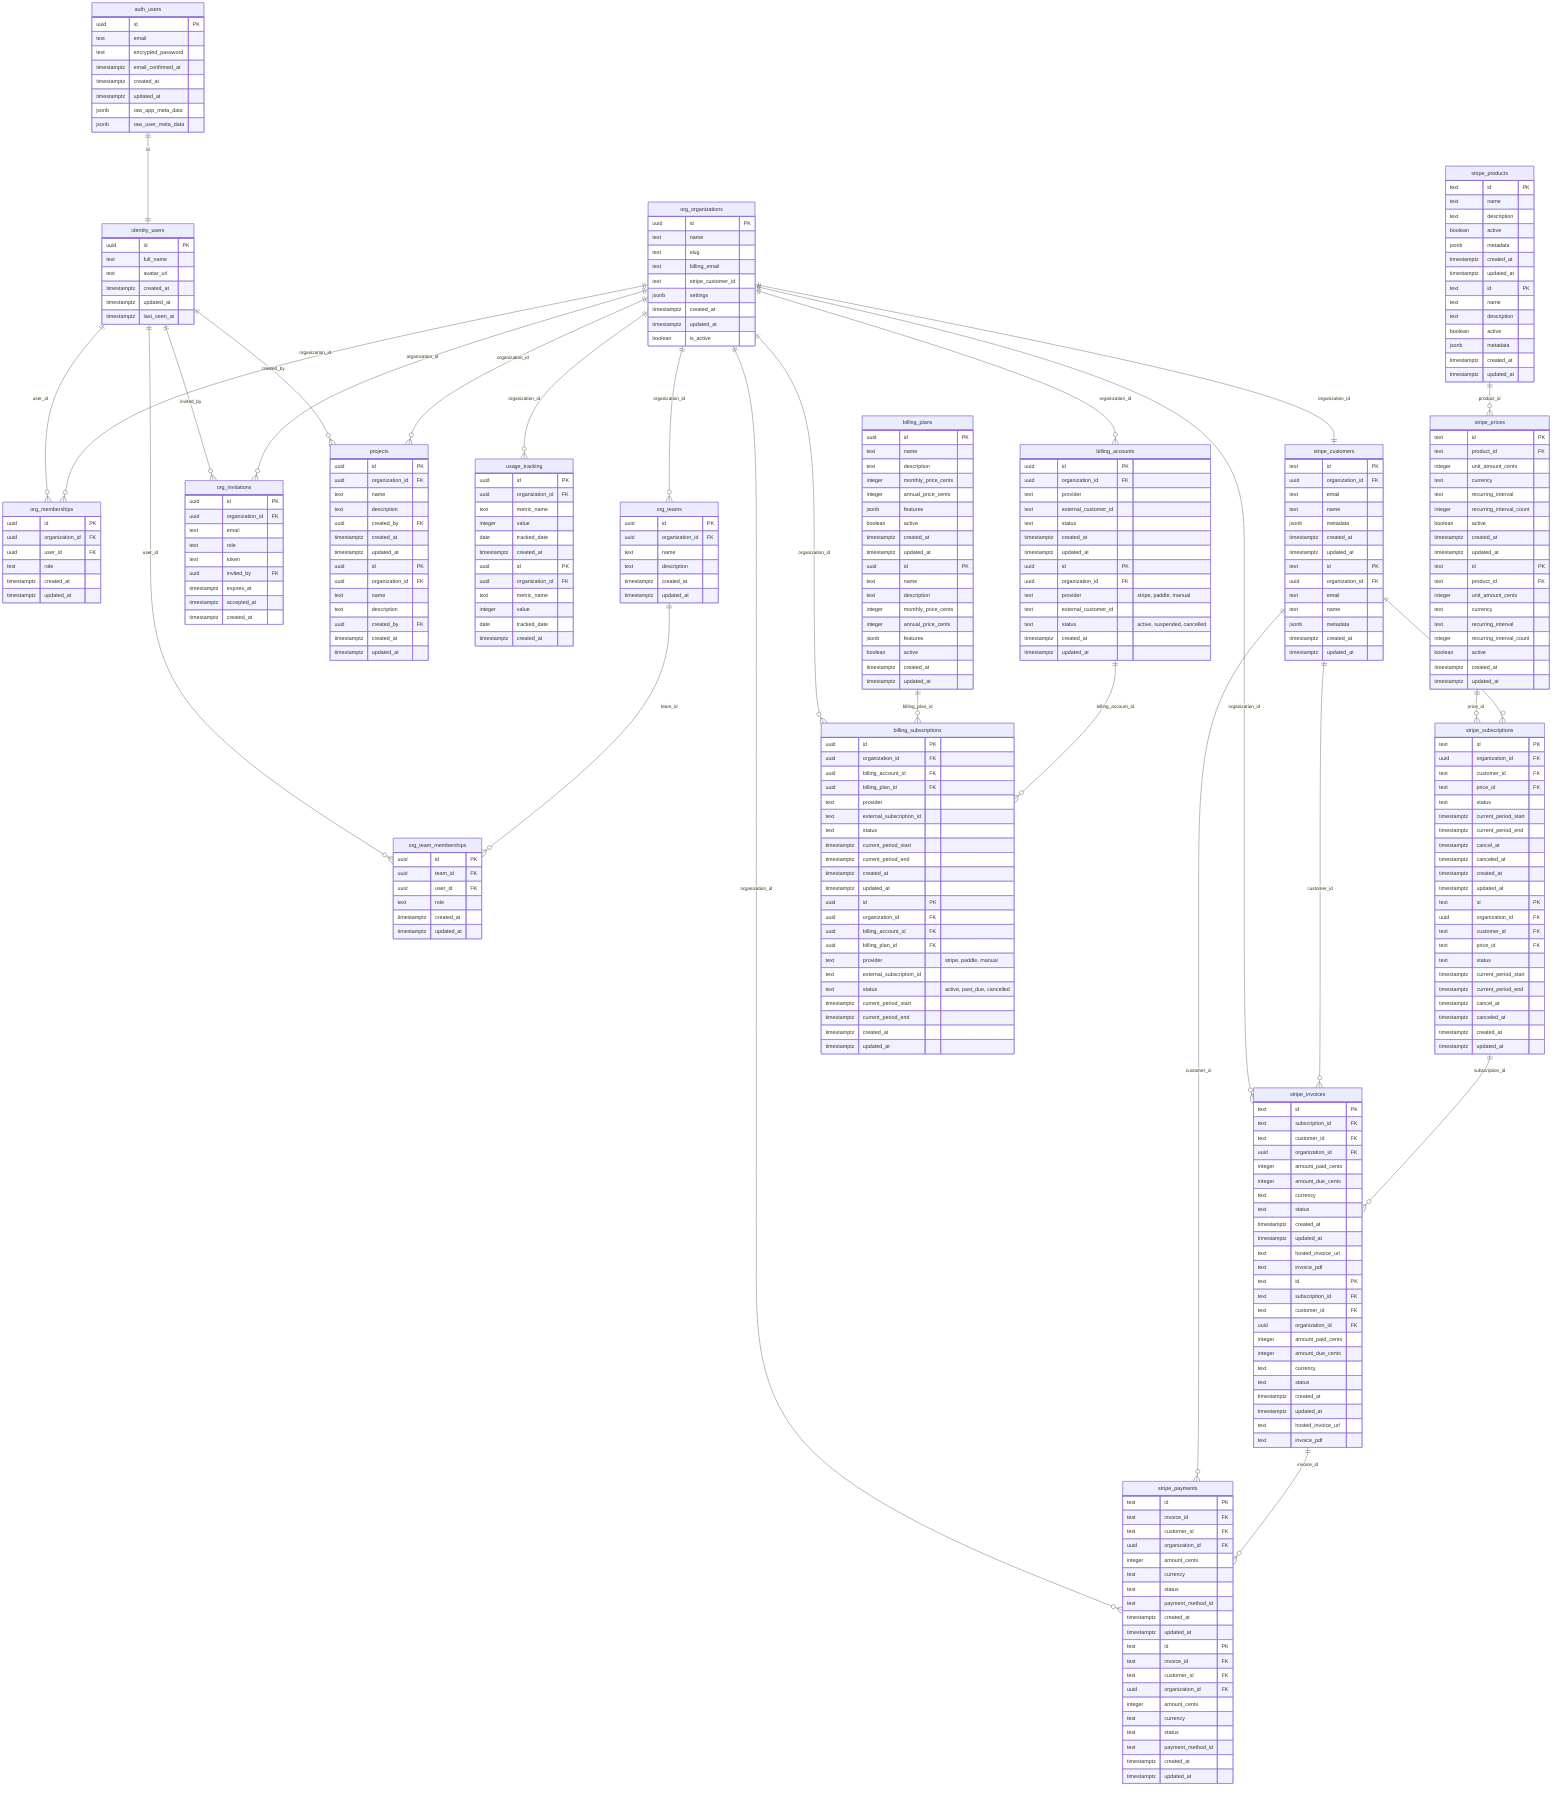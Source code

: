 erDiagram
    %% Supabase Auth Schema (managed by Supabase)
    auth_users {
        uuid id PK
        text email
        text encrypted_password
        timestamptz email_confirmed_at
        timestamptz created_at
        timestamptz updated_at
        jsonb raw_app_meta_data
        jsonb raw_user_meta_data
    }

    %% Identity Schema (your user management)
    identity_users {
        uuid id PK
        text full_name
        text avatar_url
        timestamptz created_at
        timestamptz updated_at
        timestamptz last_seen_at
    }

    %% Organization Schema
    org_organizations {
        uuid id PK
        text name
        text slug
        text billing_email
        text stripe_customer_id
        jsonb settings
        timestamptz created_at
        timestamptz updated_at
        boolean is_active
    }

    org_memberships {
        uuid id PK
        uuid organization_id FK
        uuid user_id FK
        text role
        timestamptz created_at
        timestamptz updated_at
    }

    org_teams {
        uuid id PK
        uuid organization_id FK
        text name
        text description
        timestamptz created_at
        timestamptz updated_at
    }

    org_team_memberships {
        uuid id PK
        uuid team_id FK
        uuid user_id FK
        text role
        timestamptz created_at
        timestamptz updated_at
    }

    org_invitations {
        uuid id PK
        uuid organization_id FK
        text email
        text role
        text token
        uuid invited_by FK
        timestamptz expires_at
        timestamptz accepted_at
        timestamptz created_at
    }

    %% Core Application Schema
    projects {
        uuid id PK
        uuid organization_id FK
        text name
        text description
        uuid created_by FK
        timestamptz created_at
        timestamptz updated_at
    }

    usage_tracking {
        uuid id PK
        uuid organization_id FK
        text metric_name
        integer value
        date tracked_date
        timestamptz created_at
    }

    %% Stripe Sync Tables
    stripe_customers {
        text id PK
        uuid organization_id FK
        text email
        text name
        jsonb metadata
        timestamptz created_at
        timestamptz updated_at
    }

    stripe_products {
        text id PK
        text name
        text description
        boolean active
        jsonb metadata
        timestamptz created_at
        timestamptz updated_at
    }

    stripe_prices {
        text id PK
        text product_id FK
        integer unit_amount_cents
        text currency
        text recurring_interval
        integer recurring_interval_count
        boolean active
        timestamptz created_at
        timestamptz updated_at
    }

    stripe_subscriptions {
        text id PK
        uuid organization_id FK
        text customer_id FK
        text price_id FK
        text status
        timestamptz current_period_start
        timestamptz current_period_end
        timestamptz cancel_at
        timestamptz canceled_at
        timestamptz created_at
        timestamptz updated_at
    }

    stripe_invoices {
        text id PK
        text subscription_id FK
        text customer_id FK
        uuid organization_id FK
        integer amount_paid_cents
        integer amount_due_cents
        text currency
        text status
        timestamptz created_at
        timestamptz updated_at
        text hosted_invoice_url
        text invoice_pdf
    }

    stripe_payments {
        text id PK
        text invoice_id FK
        text customer_id FK
        uuid organization_id FK
        integer amount_cents
        text currency
        text status
        text payment_method_id
        timestamptz created_at
        timestamptz updated_at
    }

    %% Generic Billing Tables
    billing_accounts {
        uuid id PK
        uuid organization_id FK
        text provider
        text external_customer_id
        text status
        timestamptz created_at
        timestamptz updated_at
    }

    billing_plans {
        uuid id PK
        text name
        text description
        integer monthly_price_cents
        integer annual_price_cents
        jsonb features
        boolean active
        timestamptz created_at
        timestamptz updated_at
    }

    billing_subscriptions {
        uuid id PK
        uuid organization_id FK
        uuid billing_account_id FK
        uuid billing_plan_id FK
        text provider
        text external_subscription_id
        text status
        timestamptz current_period_start
        timestamptz current_period_end
        timestamptz created_at
        timestamptz updated_at
    }

    %% Stripe Sync Tables (external data)
    stripe_customers {
        text id PK
        uuid organization_id FK
        text email
        text name
        jsonb metadata
        timestamptz created_at
        timestamptz updated_at
    }

    stripe_products {
        text id PK
        text name
        text description
        boolean active
        jsonb metadata
        timestamptz created_at
        timestamptz updated_at
    }

    stripe_prices {
        text id PK
        text product_id FK
        integer unit_amount_cents
        text currency
        text recurring_interval
        integer recurring_interval_count
        boolean active
        timestamptz created_at
        timestamptz updated_at
    }

    stripe_subscriptions {
        text id PK
        uuid organization_id FK
        text customer_id FK
        text price_id FK
        text status
        timestamptz current_period_start
        timestamptz current_period_end
        timestamptz cancel_at
        timestamptz canceled_at
        timestamptz created_at
        timestamptz updated_at
    }

    stripe_invoices {
        text id PK
        text subscription_id FK
        text customer_id FK
        uuid organization_id FK
        integer amount_paid_cents
        integer amount_due_cents
        text currency
        text status
        timestamptz created_at
        timestamptz updated_at
        text hosted_invoice_url
        text invoice_pdf
    }

    stripe_payments {
        text id PK
        text invoice_id FK
        text customer_id FK
        uuid organization_id FK
        integer amount_cents
        text currency
        text status
        text payment_method_id
        timestamptz created_at
        timestamptz updated_at
    }

    %% Generic Billing Tables (your business logic)
    billing_accounts {
        uuid id PK
        uuid organization_id FK
        text provider "stripe, paddle, manual"
        text external_customer_id
        text status "active, suspended, cancelled"
        timestamptz created_at
        timestamptz updated_at
    }

    billing_plans {
        uuid id PK
        text name
        text description
        integer monthly_price_cents
        integer annual_price_cents
        jsonb features
        boolean active
        timestamptz created_at
        timestamptz updated_at
    }

    billing_subscriptions {
        uuid id PK
        uuid organization_id FK
        uuid billing_account_id FK
        uuid billing_plan_id FK
        text provider "stripe, paddle, manual"
        text external_subscription_id
        text status "active, past_due, cancelled"
        timestamptz current_period_start
        timestamptz current_period_end
        timestamptz created_at
        timestamptz updated_at
    }

    %% Application Tables
    projects {
        uuid id PK
        uuid organization_id FK
        text name
        text description
        uuid created_by FK
        timestamptz created_at
        timestamptz updated_at
    }

    usage_tracking {
        uuid id PK
        uuid organization_id FK
        text metric_name
        integer value
        date tracked_date
        timestamptz created_at
    }

    %% Relationships
    auth_users ||--|| identity_users : "id"
    org_organizations ||--o{ org_memberships : "organization_id"
    org_organizations ||--o{ org_teams : "organization_id"
    identity_users ||--o{ org_memberships : "user_id"
    org_teams ||--o{ org_team_memberships : "team_id"
    identity_users ||--o{ org_team_memberships : "user_id"
    org_organizations ||--o{ org_invitations : "organization_id"
    identity_users ||--o{ org_invitations : "invited_by"

    %% Stripe sync relationships
    org_organizations ||--|| stripe_customers : "organization_id"
    stripe_customers ||--o{ stripe_subscriptions : "customer_id"
    stripe_products ||--o{ stripe_prices : "product_id"
    stripe_prices ||--o{ stripe_subscriptions : "price_id"
    stripe_subscriptions ||--o{ stripe_invoices : "subscription_id"
    stripe_customers ||--o{ stripe_invoices : "customer_id"
    org_organizations ||--o{ stripe_invoices : "organization_id"
    stripe_invoices ||--o{ stripe_payments : "invoice_id"
    stripe_customers ||--o{ stripe_payments : "customer_id"
    org_organizations ||--o{ stripe_payments : "organization_id"

    %% Generic billing relationships
    org_organizations ||--o{ billing_accounts : "organization_id"
    billing_accounts ||--o{ billing_subscriptions : "billing_account_id"
    billing_plans ||--o{ billing_subscriptions : "billing_plan_id"
    org_organizations ||--o{ billing_subscriptions : "organization_id"

    %% Application relationships
    org_organizations ||--o{ projects : "organization_id"
    identity_users ||--o{ projects : "created_by"
    org_organizations ||--o{ usage_tracking : "organization_id"
